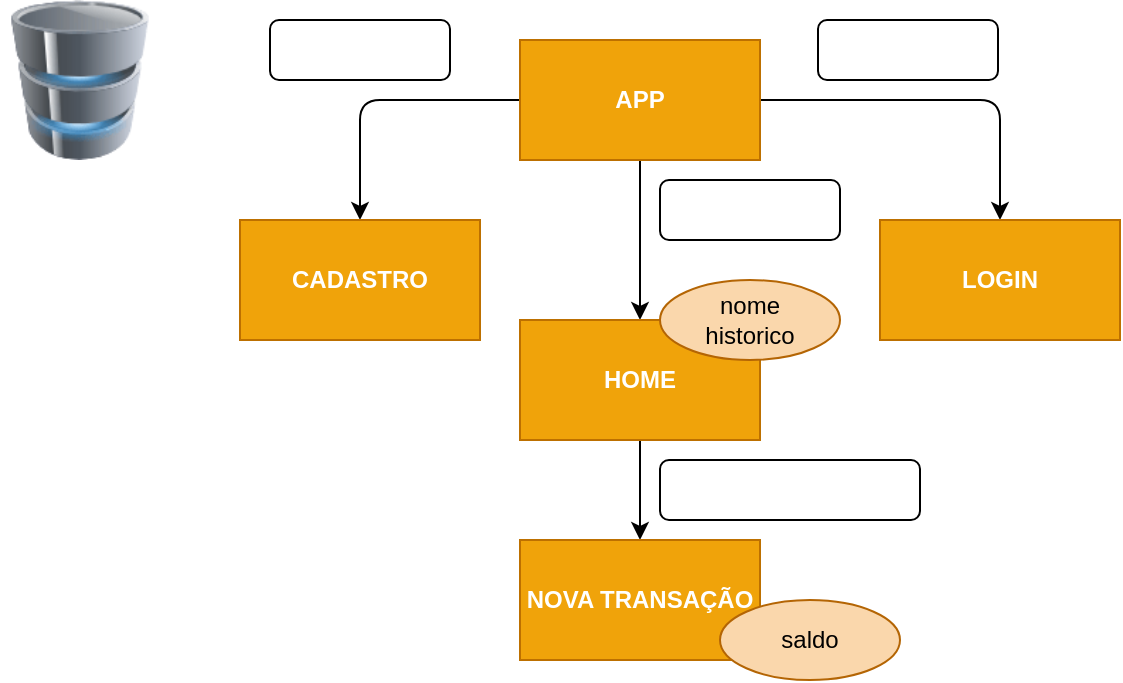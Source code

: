 <mxfile>
    <diagram id="1MCccPCXPtnyFTX1UmVB" name="Página-1">
        <mxGraphModel dx="1444" dy="518" grid="1" gridSize="10" guides="1" tooltips="1" connect="1" arrows="1" fold="1" page="1" pageScale="1" pageWidth="827" pageHeight="1169" math="0" shadow="0">
            <root>
                <mxCell id="0"/>
                <mxCell id="1" parent="0"/>
                <mxCell id="5" style="edgeStyle=none;html=1;exitX=0;exitY=0.5;exitDx=0;exitDy=0;entryX=0.5;entryY=0;entryDx=0;entryDy=0;fontColor=#FFFFFF;" edge="1" parent="1" source="2" target="3">
                    <mxGeometry relative="1" as="geometry">
                        <Array as="points">
                            <mxPoint x="140" y="90"/>
                        </Array>
                    </mxGeometry>
                </mxCell>
                <mxCell id="6" style="edgeStyle=none;html=1;exitX=1;exitY=0.5;exitDx=0;exitDy=0;entryX=0.5;entryY=0;entryDx=0;entryDy=0;fontColor=#FFFFFF;" edge="1" parent="1" source="2" target="4">
                    <mxGeometry relative="1" as="geometry">
                        <Array as="points">
                            <mxPoint x="460" y="90"/>
                        </Array>
                    </mxGeometry>
                </mxCell>
                <mxCell id="11" style="edgeStyle=none;html=1;exitX=0.5;exitY=1;exitDx=0;exitDy=0;entryX=0.5;entryY=0;entryDx=0;entryDy=0;fontColor=#FFFFFF;" edge="1" parent="1" source="2" target="10">
                    <mxGeometry relative="1" as="geometry"/>
                </mxCell>
                <mxCell id="2" value="&lt;b&gt;&lt;font color=&quot;#ffffff&quot;&gt;APP&lt;/font&gt;&lt;/b&gt;" style="rounded=0;whiteSpace=wrap;html=1;fillColor=#f0a30a;fontColor=#000000;strokeColor=#BD7000;" vertex="1" parent="1">
                    <mxGeometry x="220" y="60" width="120" height="60" as="geometry"/>
                </mxCell>
                <mxCell id="3" value="&lt;b&gt;&lt;font color=&quot;#ffffff&quot;&gt;CADASTRO&lt;/font&gt;&lt;/b&gt;" style="rounded=0;whiteSpace=wrap;html=1;fillColor=#f0a30a;fontColor=#000000;strokeColor=#BD7000;" vertex="1" parent="1">
                    <mxGeometry x="80" y="150" width="120" height="60" as="geometry"/>
                </mxCell>
                <mxCell id="4" value="&lt;b&gt;&lt;font color=&quot;#ffffff&quot;&gt;LOGIN&lt;/font&gt;&lt;/b&gt;" style="rounded=0;whiteSpace=wrap;html=1;fillColor=#f0a30a;fontColor=#000000;strokeColor=#BD7000;" vertex="1" parent="1">
                    <mxGeometry x="400" y="150" width="120" height="60" as="geometry"/>
                </mxCell>
                <mxCell id="7" value="" style="image;html=1;image=img/lib/clip_art/computers/Database_128x128.png;fontColor=#FFFFFF;" vertex="1" parent="1">
                    <mxGeometry x="-40" y="40" width="80" height="80" as="geometry"/>
                </mxCell>
                <mxCell id="8" value="/cadastro" style="rounded=1;whiteSpace=wrap;html=1;fontColor=#FFFFFF;" vertex="1" parent="1">
                    <mxGeometry x="95" y="50" width="90" height="30" as="geometry"/>
                </mxCell>
                <mxCell id="9" value="/" style="rounded=1;whiteSpace=wrap;html=1;fontColor=#FFFFFF;" vertex="1" parent="1">
                    <mxGeometry x="369" y="50" width="90" height="30" as="geometry"/>
                </mxCell>
                <mxCell id="14" style="edgeStyle=none;html=1;exitX=0.5;exitY=1;exitDx=0;exitDy=0;entryX=0.5;entryY=0;entryDx=0;entryDy=0;fontColor=#FFFFFF;" edge="1" parent="1" source="10" target="13">
                    <mxGeometry relative="1" as="geometry"/>
                </mxCell>
                <mxCell id="10" value="&lt;b&gt;&lt;font color=&quot;#ffffff&quot;&gt;HOME&lt;/font&gt;&lt;/b&gt;" style="rounded=0;whiteSpace=wrap;html=1;fillColor=#f0a30a;fontColor=#000000;strokeColor=#BD7000;" vertex="1" parent="1">
                    <mxGeometry x="220" y="200" width="120" height="60" as="geometry"/>
                </mxCell>
                <mxCell id="12" value="/home" style="rounded=1;whiteSpace=wrap;html=1;fontColor=#FFFFFF;" vertex="1" parent="1">
                    <mxGeometry x="290" y="130" width="90" height="30" as="geometry"/>
                </mxCell>
                <mxCell id="13" value="&lt;b&gt;&lt;font color=&quot;#ffffff&quot;&gt;NOVA TRANSAÇÃO&lt;/font&gt;&lt;/b&gt;" style="rounded=0;whiteSpace=wrap;html=1;fillColor=#f0a30a;fontColor=#000000;strokeColor=#BD7000;" vertex="1" parent="1">
                    <mxGeometry x="220" y="310" width="120" height="60" as="geometry"/>
                </mxCell>
                <mxCell id="15" value="/nova-transacao/:tipo" style="rounded=1;whiteSpace=wrap;html=1;fontColor=#FFFFFF;" vertex="1" parent="1">
                    <mxGeometry x="290" y="270" width="130" height="30" as="geometry"/>
                </mxCell>
                <mxCell id="16" value="&lt;font color=&quot;#000000&quot;&gt;nome&lt;br&gt;historico&lt;br&gt;&lt;/font&gt;" style="ellipse;whiteSpace=wrap;html=1;fillColor=#fad7ac;strokeColor=#b46504;" vertex="1" parent="1">
                    <mxGeometry x="290" y="180" width="90" height="40" as="geometry"/>
                </mxCell>
                <mxCell id="17" value="&lt;font color=&quot;#000000&quot;&gt;saldo&lt;br&gt;&lt;/font&gt;" style="ellipse;whiteSpace=wrap;html=1;fillColor=#fad7ac;strokeColor=#b46504;" vertex="1" parent="1">
                    <mxGeometry x="320" y="340" width="90" height="40" as="geometry"/>
                </mxCell>
            </root>
        </mxGraphModel>
    </diagram>
</mxfile>